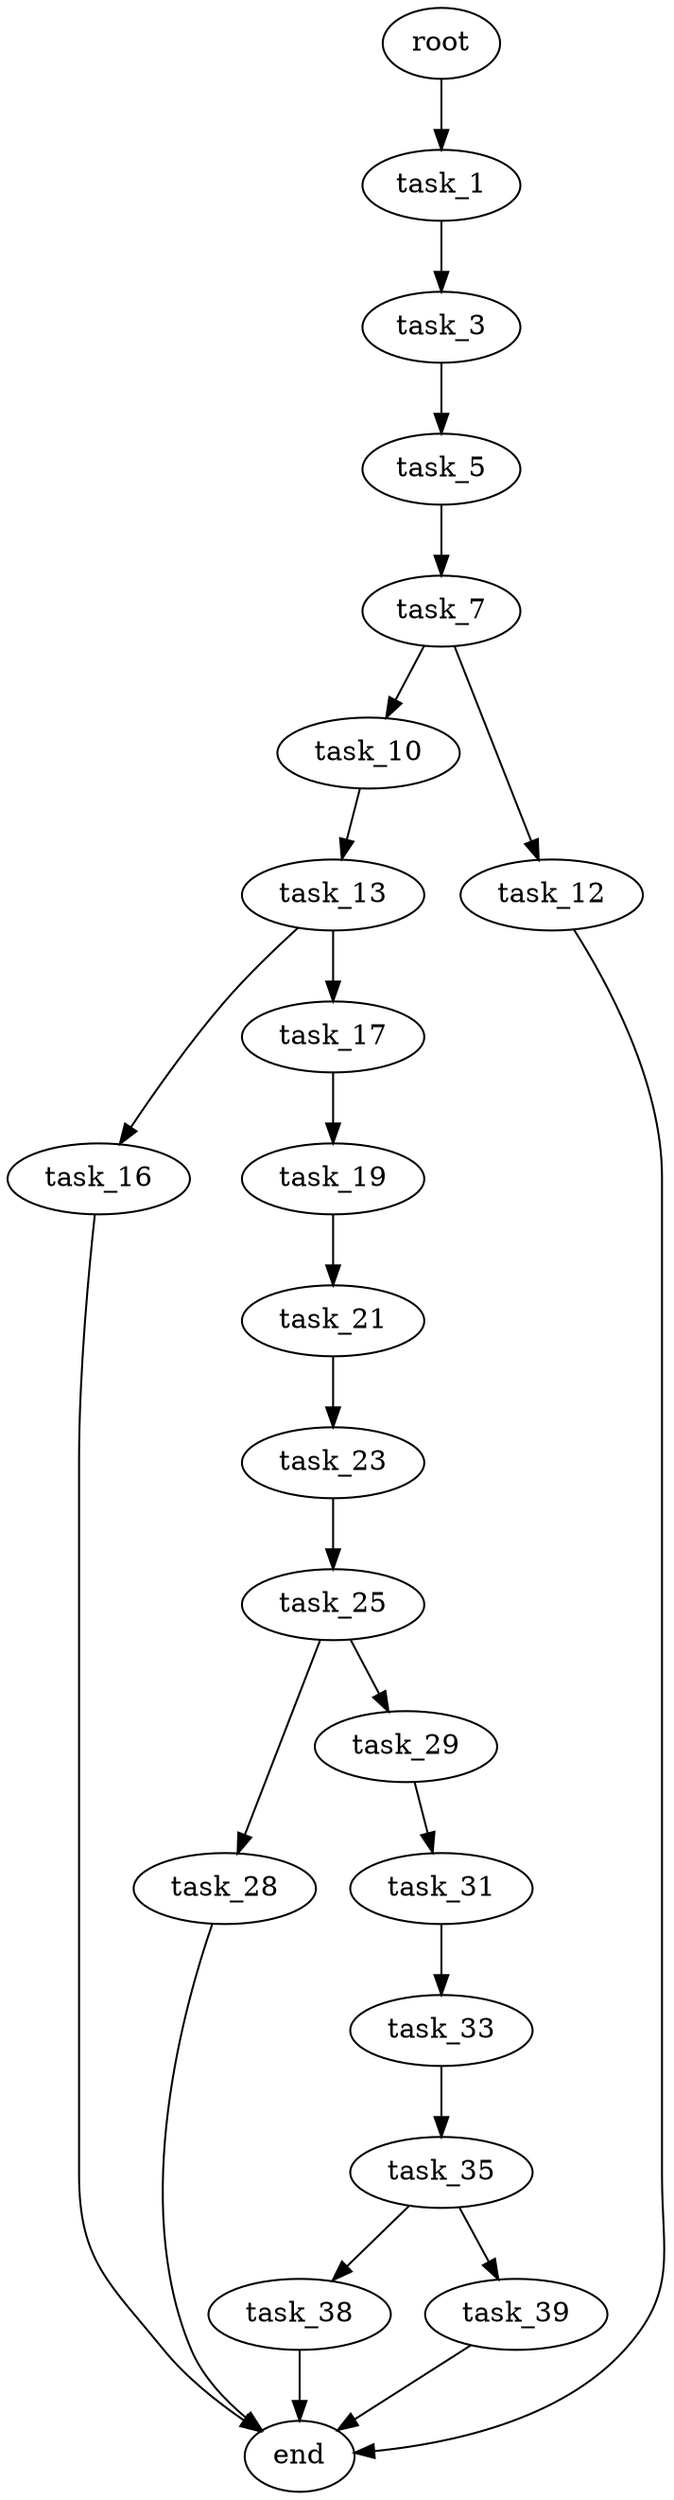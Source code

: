 digraph G {
  root [size="0.000000"];
  task_1 [size="3423619504.000000"];
  task_3 [size="906404922882.000000"];
  task_5 [size="167391087804.000000"];
  task_7 [size="68719476736.000000"];
  task_10 [size="782757789696.000000"];
  task_12 [size="6083187257.000000"];
  task_13 [size="12798164731.000000"];
  end [size="0.000000"];
  task_16 [size="1644998877.000000"];
  task_17 [size="7623360165.000000"];
  task_19 [size="75207294564.000000"];
  task_21 [size="782757789696.000000"];
  task_23 [size="18065973314.000000"];
  task_25 [size="782757789696.000000"];
  task_28 [size="1073741824000.000000"];
  task_29 [size="1287890156.000000"];
  task_31 [size="134217728000.000000"];
  task_33 [size="1073741824000.000000"];
  task_35 [size="7595600978.000000"];
  task_38 [size="134217728000.000000"];
  task_39 [size="1073741824000.000000"];

  root -> task_1 [size="1.000000"];
  task_1 -> task_3 [size="134217728.000000"];
  task_3 -> task_5 [size="679477248.000000"];
  task_5 -> task_7 [size="134217728.000000"];
  task_7 -> task_10 [size="134217728.000000"];
  task_7 -> task_12 [size="134217728.000000"];
  task_10 -> task_13 [size="679477248.000000"];
  task_12 -> end [size="1.000000"];
  task_13 -> task_16 [size="33554432.000000"];
  task_13 -> task_17 [size="33554432.000000"];
  task_16 -> end [size="1.000000"];
  task_17 -> task_19 [size="301989888.000000"];
  task_19 -> task_21 [size="134217728.000000"];
  task_21 -> task_23 [size="679477248.000000"];
  task_23 -> task_25 [size="536870912.000000"];
  task_25 -> task_28 [size="679477248.000000"];
  task_25 -> task_29 [size="679477248.000000"];
  task_28 -> end [size="1.000000"];
  task_29 -> task_31 [size="33554432.000000"];
  task_31 -> task_33 [size="209715200.000000"];
  task_33 -> task_35 [size="838860800.000000"];
  task_35 -> task_38 [size="838860800.000000"];
  task_35 -> task_39 [size="838860800.000000"];
  task_38 -> end [size="1.000000"];
  task_39 -> end [size="1.000000"];
}
